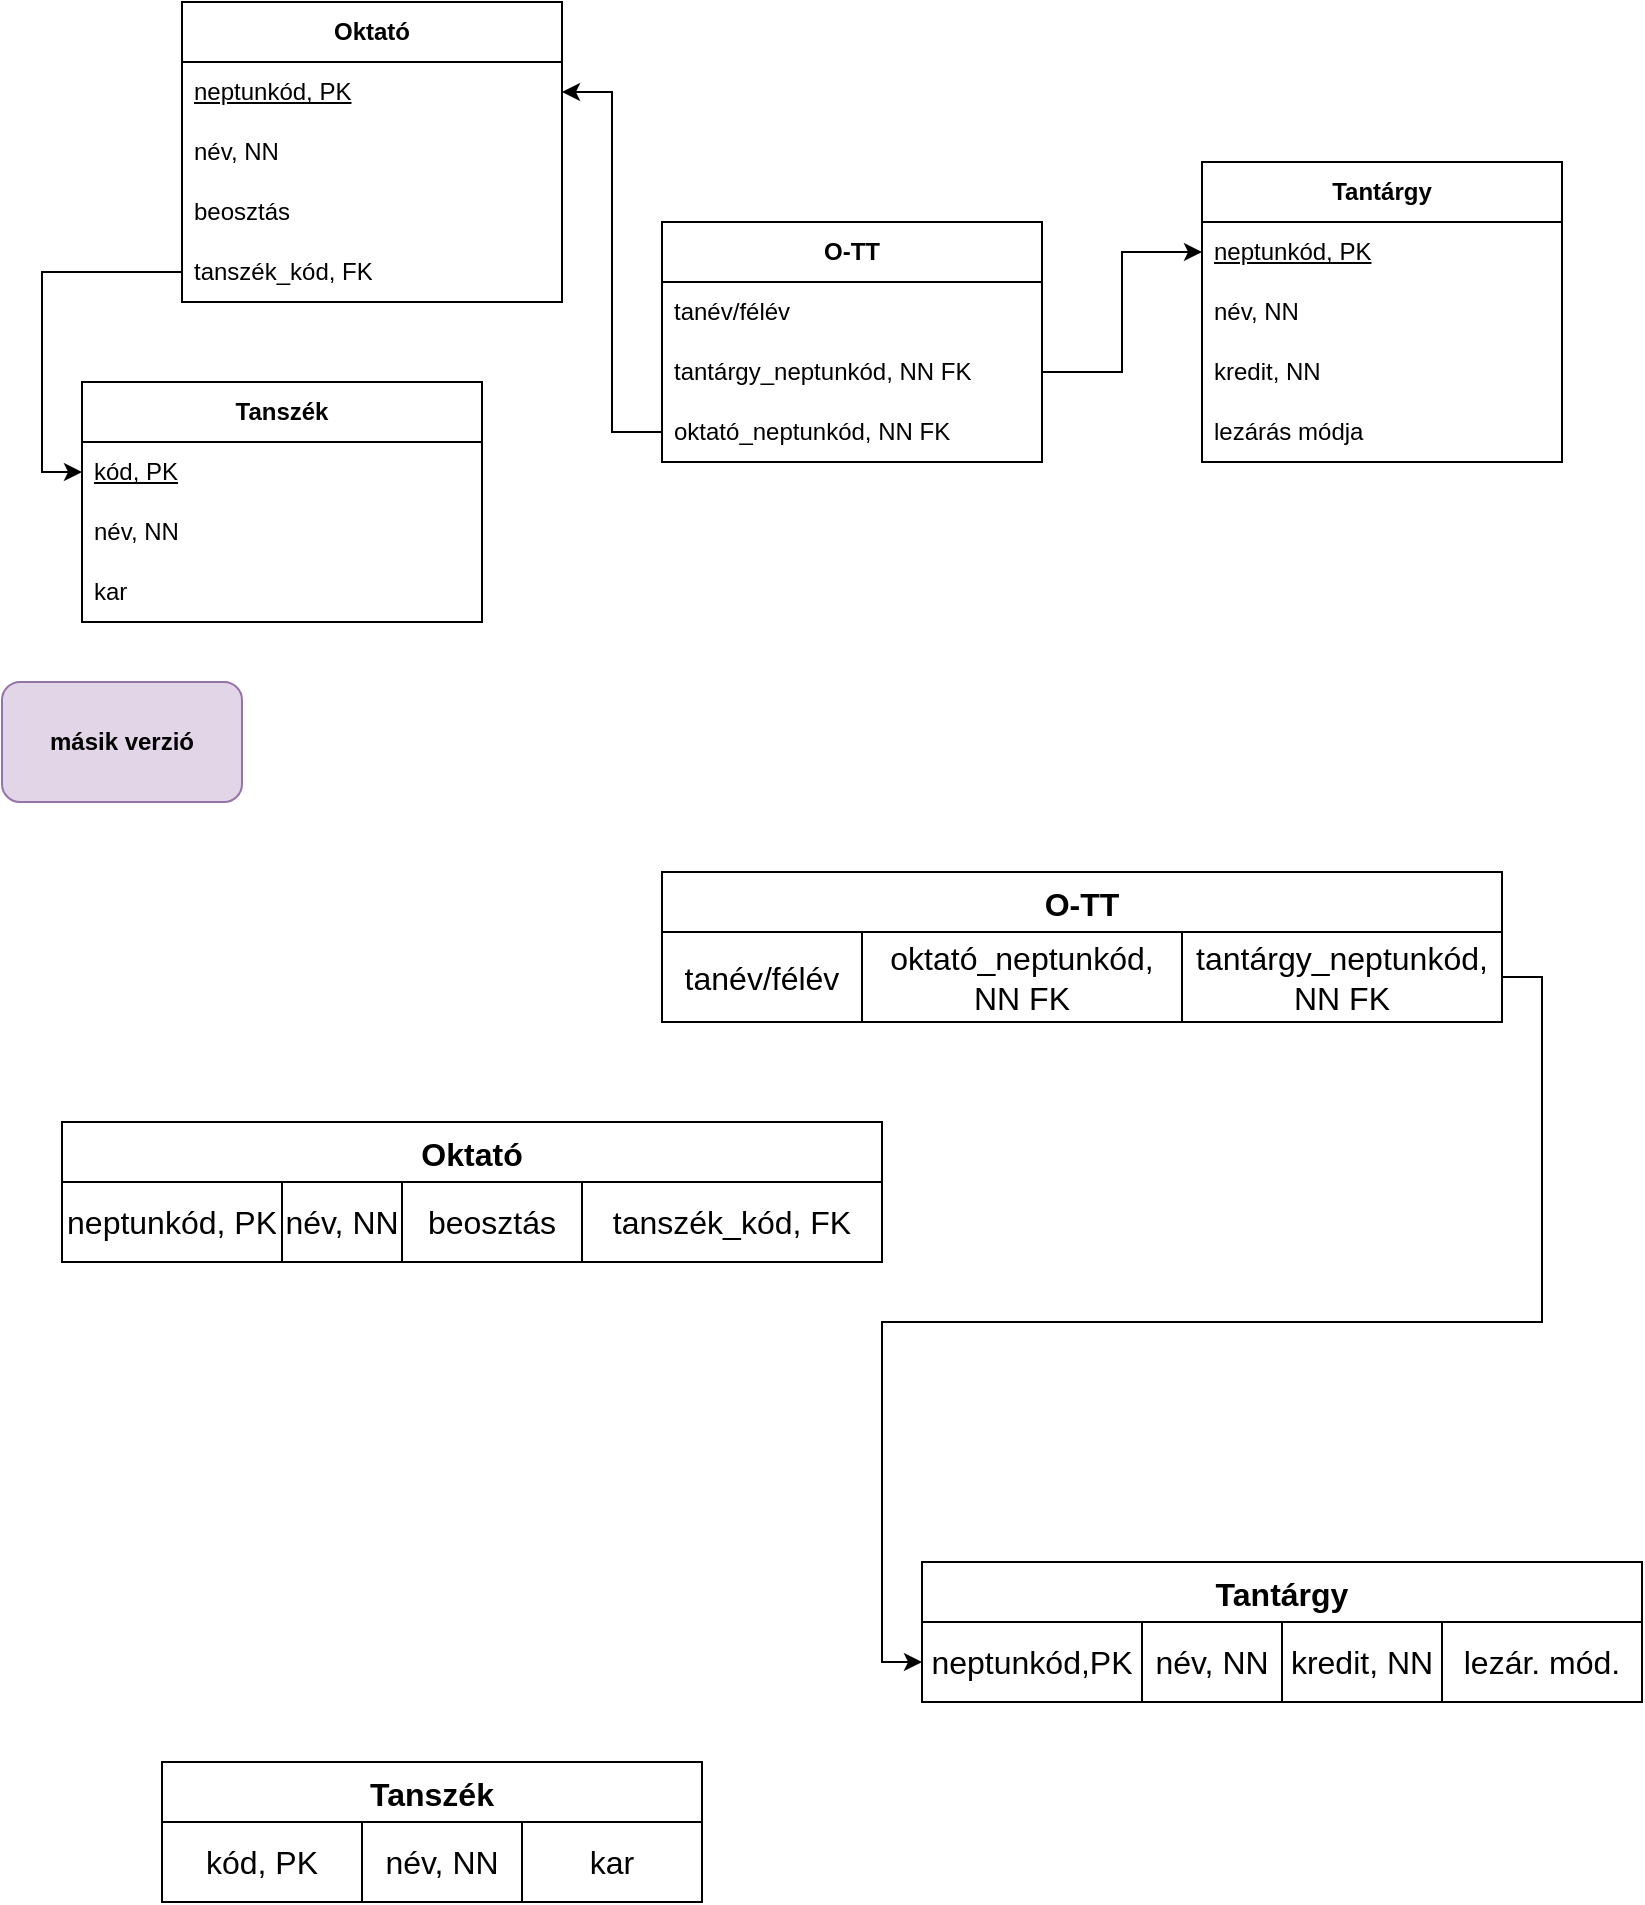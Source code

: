 <mxfile version="24.7.17">
  <diagram name="Page-1" id="47YrY2Z1j2PKTP2Dt42Q">
    <mxGraphModel dx="1904" dy="1032" grid="1" gridSize="10" guides="1" tooltips="1" connect="1" arrows="1" fold="1" page="1" pageScale="1" pageWidth="850" pageHeight="1100" math="0" shadow="0">
      <root>
        <mxCell id="0" />
        <mxCell id="1" parent="0" />
        <mxCell id="T-HMhwfZyAStWtXB5Q8O-6" value="&lt;b&gt;Tanszék&lt;/b&gt;" style="swimlane;fontStyle=0;childLayout=stackLayout;horizontal=1;startSize=30;horizontalStack=0;resizeParent=1;resizeParentMax=0;resizeLast=0;collapsible=1;marginBottom=0;whiteSpace=wrap;html=1;" vertex="1" parent="1">
          <mxGeometry x="40" y="270" width="200" height="120" as="geometry" />
        </mxCell>
        <mxCell id="T-HMhwfZyAStWtXB5Q8O-7" value="&lt;u&gt;kód, PK&lt;/u&gt;" style="text;strokeColor=none;fillColor=none;align=left;verticalAlign=middle;spacingLeft=4;spacingRight=4;overflow=hidden;points=[[0,0.5],[1,0.5]];portConstraint=eastwest;rotatable=0;whiteSpace=wrap;html=1;" vertex="1" parent="T-HMhwfZyAStWtXB5Q8O-6">
          <mxGeometry y="30" width="200" height="30" as="geometry" />
        </mxCell>
        <mxCell id="T-HMhwfZyAStWtXB5Q8O-8" value="név, NN" style="text;strokeColor=none;fillColor=none;align=left;verticalAlign=middle;spacingLeft=4;spacingRight=4;overflow=hidden;points=[[0,0.5],[1,0.5]];portConstraint=eastwest;rotatable=0;whiteSpace=wrap;html=1;" vertex="1" parent="T-HMhwfZyAStWtXB5Q8O-6">
          <mxGeometry y="60" width="200" height="30" as="geometry" />
        </mxCell>
        <mxCell id="T-HMhwfZyAStWtXB5Q8O-9" value="kar" style="text;strokeColor=none;fillColor=none;align=left;verticalAlign=middle;spacingLeft=4;spacingRight=4;overflow=hidden;points=[[0,0.5],[1,0.5]];portConstraint=eastwest;rotatable=0;whiteSpace=wrap;html=1;" vertex="1" parent="T-HMhwfZyAStWtXB5Q8O-6">
          <mxGeometry y="90" width="200" height="30" as="geometry" />
        </mxCell>
        <mxCell id="T-HMhwfZyAStWtXB5Q8O-10" value="&lt;b&gt;Tantárgy&lt;/b&gt;" style="swimlane;fontStyle=0;childLayout=stackLayout;horizontal=1;startSize=30;horizontalStack=0;resizeParent=1;resizeParentMax=0;resizeLast=0;collapsible=1;marginBottom=0;whiteSpace=wrap;html=1;" vertex="1" parent="1">
          <mxGeometry x="600" y="160" width="180" height="150" as="geometry" />
        </mxCell>
        <mxCell id="T-HMhwfZyAStWtXB5Q8O-11" value="&lt;u&gt;neptunkód, PK&lt;/u&gt;" style="text;strokeColor=none;fillColor=none;align=left;verticalAlign=middle;spacingLeft=4;spacingRight=4;overflow=hidden;points=[[0,0.5],[1,0.5]];portConstraint=eastwest;rotatable=0;whiteSpace=wrap;html=1;" vertex="1" parent="T-HMhwfZyAStWtXB5Q8O-10">
          <mxGeometry y="30" width="180" height="30" as="geometry" />
        </mxCell>
        <mxCell id="T-HMhwfZyAStWtXB5Q8O-12" value="név, NN" style="text;strokeColor=none;fillColor=none;align=left;verticalAlign=middle;spacingLeft=4;spacingRight=4;overflow=hidden;points=[[0,0.5],[1,0.5]];portConstraint=eastwest;rotatable=0;whiteSpace=wrap;html=1;" vertex="1" parent="T-HMhwfZyAStWtXB5Q8O-10">
          <mxGeometry y="60" width="180" height="30" as="geometry" />
        </mxCell>
        <mxCell id="T-HMhwfZyAStWtXB5Q8O-13" value="kredit, NN" style="text;strokeColor=none;fillColor=none;align=left;verticalAlign=middle;spacingLeft=4;spacingRight=4;overflow=hidden;points=[[0,0.5],[1,0.5]];portConstraint=eastwest;rotatable=0;whiteSpace=wrap;html=1;" vertex="1" parent="T-HMhwfZyAStWtXB5Q8O-10">
          <mxGeometry y="90" width="180" height="30" as="geometry" />
        </mxCell>
        <mxCell id="T-HMhwfZyAStWtXB5Q8O-47" value="lezárás módja" style="text;strokeColor=none;fillColor=none;align=left;verticalAlign=middle;spacingLeft=4;spacingRight=4;overflow=hidden;points=[[0,0.5],[1,0.5]];portConstraint=eastwest;rotatable=0;whiteSpace=wrap;html=1;" vertex="1" parent="T-HMhwfZyAStWtXB5Q8O-10">
          <mxGeometry y="120" width="180" height="30" as="geometry" />
        </mxCell>
        <mxCell id="T-HMhwfZyAStWtXB5Q8O-14" value="&lt;b&gt;Oktató&lt;/b&gt;" style="swimlane;fontStyle=0;childLayout=stackLayout;horizontal=1;startSize=30;horizontalStack=0;resizeParent=1;resizeParentMax=0;resizeLast=0;collapsible=1;marginBottom=0;whiteSpace=wrap;html=1;" vertex="1" parent="1">
          <mxGeometry x="90" y="80" width="190" height="150" as="geometry" />
        </mxCell>
        <mxCell id="T-HMhwfZyAStWtXB5Q8O-15" value="&lt;u&gt;neptunkód, PK&lt;/u&gt;" style="text;strokeColor=none;fillColor=none;align=left;verticalAlign=middle;spacingLeft=4;spacingRight=4;overflow=hidden;points=[[0,0.5],[1,0.5]];portConstraint=eastwest;rotatable=0;whiteSpace=wrap;html=1;" vertex="1" parent="T-HMhwfZyAStWtXB5Q8O-14">
          <mxGeometry y="30" width="190" height="30" as="geometry" />
        </mxCell>
        <mxCell id="T-HMhwfZyAStWtXB5Q8O-16" value="név, NN" style="text;strokeColor=none;fillColor=none;align=left;verticalAlign=middle;spacingLeft=4;spacingRight=4;overflow=hidden;points=[[0,0.5],[1,0.5]];portConstraint=eastwest;rotatable=0;whiteSpace=wrap;html=1;" vertex="1" parent="T-HMhwfZyAStWtXB5Q8O-14">
          <mxGeometry y="60" width="190" height="30" as="geometry" />
        </mxCell>
        <mxCell id="T-HMhwfZyAStWtXB5Q8O-17" value="beosztás" style="text;strokeColor=none;fillColor=none;align=left;verticalAlign=middle;spacingLeft=4;spacingRight=4;overflow=hidden;points=[[0,0.5],[1,0.5]];portConstraint=eastwest;rotatable=0;whiteSpace=wrap;html=1;" vertex="1" parent="T-HMhwfZyAStWtXB5Q8O-14">
          <mxGeometry y="90" width="190" height="30" as="geometry" />
        </mxCell>
        <mxCell id="T-HMhwfZyAStWtXB5Q8O-51" value="tanszék_kód, FK" style="text;strokeColor=none;fillColor=none;align=left;verticalAlign=middle;spacingLeft=4;spacingRight=4;overflow=hidden;points=[[0,0.5],[1,0.5]];portConstraint=eastwest;rotatable=0;whiteSpace=wrap;html=1;" vertex="1" parent="T-HMhwfZyAStWtXB5Q8O-14">
          <mxGeometry y="120" width="190" height="30" as="geometry" />
        </mxCell>
        <mxCell id="T-HMhwfZyAStWtXB5Q8O-43" value="&lt;b&gt;O-TT&lt;/b&gt;" style="swimlane;fontStyle=0;childLayout=stackLayout;horizontal=1;startSize=30;horizontalStack=0;resizeParent=1;resizeParentMax=0;resizeLast=0;collapsible=1;marginBottom=0;whiteSpace=wrap;html=1;" vertex="1" parent="1">
          <mxGeometry x="330" y="190" width="190" height="120" as="geometry" />
        </mxCell>
        <mxCell id="T-HMhwfZyAStWtXB5Q8O-44" value="tanév/félév" style="text;strokeColor=none;fillColor=none;align=left;verticalAlign=middle;spacingLeft=4;spacingRight=4;overflow=hidden;points=[[0,0.5],[1,0.5]];portConstraint=eastwest;rotatable=0;whiteSpace=wrap;html=1;" vertex="1" parent="T-HMhwfZyAStWtXB5Q8O-43">
          <mxGeometry y="30" width="190" height="30" as="geometry" />
        </mxCell>
        <mxCell id="T-HMhwfZyAStWtXB5Q8O-45" value="tantárgy_neptunkód, NN FK" style="text;strokeColor=none;fillColor=none;align=left;verticalAlign=middle;spacingLeft=4;spacingRight=4;overflow=hidden;points=[[0,0.5],[1,0.5]];portConstraint=eastwest;rotatable=0;whiteSpace=wrap;html=1;" vertex="1" parent="T-HMhwfZyAStWtXB5Q8O-43">
          <mxGeometry y="60" width="190" height="30" as="geometry" />
        </mxCell>
        <mxCell id="T-HMhwfZyAStWtXB5Q8O-46" value="oktató_neptunkód, NN FK" style="text;strokeColor=none;fillColor=none;align=left;verticalAlign=middle;spacingLeft=4;spacingRight=4;overflow=hidden;points=[[0,0.5],[1,0.5]];portConstraint=eastwest;rotatable=0;whiteSpace=wrap;html=1;" vertex="1" parent="T-HMhwfZyAStWtXB5Q8O-43">
          <mxGeometry y="90" width="190" height="30" as="geometry" />
        </mxCell>
        <mxCell id="T-HMhwfZyAStWtXB5Q8O-53" style="edgeStyle=orthogonalEdgeStyle;rounded=0;orthogonalLoop=1;jettySize=auto;html=1;entryX=0;entryY=0.5;entryDx=0;entryDy=0;" edge="1" parent="1" source="T-HMhwfZyAStWtXB5Q8O-51" target="T-HMhwfZyAStWtXB5Q8O-7">
          <mxGeometry relative="1" as="geometry" />
        </mxCell>
        <mxCell id="T-HMhwfZyAStWtXB5Q8O-54" style="edgeStyle=orthogonalEdgeStyle;rounded=0;orthogonalLoop=1;jettySize=auto;html=1;entryX=1;entryY=0.5;entryDx=0;entryDy=0;" edge="1" parent="1" source="T-HMhwfZyAStWtXB5Q8O-46" target="T-HMhwfZyAStWtXB5Q8O-15">
          <mxGeometry relative="1" as="geometry" />
        </mxCell>
        <mxCell id="T-HMhwfZyAStWtXB5Q8O-55" style="edgeStyle=orthogonalEdgeStyle;rounded=0;orthogonalLoop=1;jettySize=auto;html=1;entryX=0;entryY=0.5;entryDx=0;entryDy=0;" edge="1" parent="1" source="T-HMhwfZyAStWtXB5Q8O-45" target="T-HMhwfZyAStWtXB5Q8O-11">
          <mxGeometry relative="1" as="geometry" />
        </mxCell>
        <mxCell id="T-HMhwfZyAStWtXB5Q8O-69" value="Oktató" style="shape=table;startSize=30;container=1;collapsible=0;childLayout=tableLayout;strokeColor=default;fontSize=16;fontStyle=1" vertex="1" parent="1">
          <mxGeometry x="30" y="640" width="410" height="70" as="geometry" />
        </mxCell>
        <mxCell id="T-HMhwfZyAStWtXB5Q8O-70" value="" style="shape=tableRow;horizontal=0;startSize=0;swimlaneHead=0;swimlaneBody=0;strokeColor=inherit;top=0;left=0;bottom=0;right=0;collapsible=0;dropTarget=0;fillColor=none;points=[[0,0.5],[1,0.5]];portConstraint=eastwest;fontSize=16;" vertex="1" parent="T-HMhwfZyAStWtXB5Q8O-69">
          <mxGeometry y="30" width="410" height="40" as="geometry" />
        </mxCell>
        <mxCell id="T-HMhwfZyAStWtXB5Q8O-71" value="neptunkód, PK" style="shape=partialRectangle;html=1;whiteSpace=wrap;connectable=0;strokeColor=inherit;overflow=hidden;fillColor=none;top=0;left=0;bottom=0;right=0;pointerEvents=1;fontSize=16;" vertex="1" parent="T-HMhwfZyAStWtXB5Q8O-70">
          <mxGeometry width="110" height="40" as="geometry">
            <mxRectangle width="110" height="40" as="alternateBounds" />
          </mxGeometry>
        </mxCell>
        <mxCell id="T-HMhwfZyAStWtXB5Q8O-72" value="név, NN" style="shape=partialRectangle;html=1;whiteSpace=wrap;connectable=0;strokeColor=inherit;overflow=hidden;fillColor=none;top=0;left=0;bottom=0;right=0;pointerEvents=1;fontSize=16;" vertex="1" parent="T-HMhwfZyAStWtXB5Q8O-70">
          <mxGeometry x="110" width="60" height="40" as="geometry">
            <mxRectangle width="60" height="40" as="alternateBounds" />
          </mxGeometry>
        </mxCell>
        <mxCell id="T-HMhwfZyAStWtXB5Q8O-73" value="beosztás" style="shape=partialRectangle;html=1;whiteSpace=wrap;connectable=0;strokeColor=inherit;overflow=hidden;fillColor=none;top=0;left=0;bottom=0;right=0;pointerEvents=1;fontSize=16;" vertex="1" parent="T-HMhwfZyAStWtXB5Q8O-70">
          <mxGeometry x="170" width="90" height="40" as="geometry">
            <mxRectangle width="90" height="40" as="alternateBounds" />
          </mxGeometry>
        </mxCell>
        <mxCell id="T-HMhwfZyAStWtXB5Q8O-128" value="tanszék_kód, FK" style="shape=partialRectangle;html=1;whiteSpace=wrap;connectable=0;strokeColor=inherit;overflow=hidden;fillColor=none;top=0;left=0;bottom=0;right=0;pointerEvents=1;fontSize=16;" vertex="1" parent="T-HMhwfZyAStWtXB5Q8O-70">
          <mxGeometry x="260" width="150" height="40" as="geometry">
            <mxRectangle width="150" height="40" as="alternateBounds" />
          </mxGeometry>
        </mxCell>
        <mxCell id="T-HMhwfZyAStWtXB5Q8O-82" value="Tantárgy" style="shape=table;startSize=30;container=1;collapsible=0;childLayout=tableLayout;strokeColor=default;fontSize=16;fontStyle=1" vertex="1" parent="1">
          <mxGeometry x="460" y="860" width="360" height="70" as="geometry" />
        </mxCell>
        <mxCell id="T-HMhwfZyAStWtXB5Q8O-83" value="" style="shape=tableRow;horizontal=0;startSize=0;swimlaneHead=0;swimlaneBody=0;strokeColor=inherit;top=0;left=0;bottom=0;right=0;collapsible=0;dropTarget=0;fillColor=none;points=[[0,0.5],[1,0.5]];portConstraint=eastwest;fontSize=16;" vertex="1" parent="T-HMhwfZyAStWtXB5Q8O-82">
          <mxGeometry y="30" width="360" height="40" as="geometry" />
        </mxCell>
        <mxCell id="T-HMhwfZyAStWtXB5Q8O-84" value="neptunkód,PK" style="shape=partialRectangle;html=1;whiteSpace=wrap;connectable=0;strokeColor=inherit;overflow=hidden;fillColor=none;top=0;left=0;bottom=0;right=0;pointerEvents=1;fontSize=16;" vertex="1" parent="T-HMhwfZyAStWtXB5Q8O-83">
          <mxGeometry width="110" height="40" as="geometry">
            <mxRectangle width="110" height="40" as="alternateBounds" />
          </mxGeometry>
        </mxCell>
        <mxCell id="T-HMhwfZyAStWtXB5Q8O-85" value="név, NN" style="shape=partialRectangle;html=1;whiteSpace=wrap;connectable=0;strokeColor=inherit;overflow=hidden;fillColor=none;top=0;left=0;bottom=0;right=0;pointerEvents=1;fontSize=16;" vertex="1" parent="T-HMhwfZyAStWtXB5Q8O-83">
          <mxGeometry x="110" width="70" height="40" as="geometry">
            <mxRectangle width="70" height="40" as="alternateBounds" />
          </mxGeometry>
        </mxCell>
        <mxCell id="T-HMhwfZyAStWtXB5Q8O-86" value="kredit, NN" style="shape=partialRectangle;html=1;whiteSpace=wrap;connectable=0;strokeColor=inherit;overflow=hidden;fillColor=none;top=0;left=0;bottom=0;right=0;pointerEvents=1;fontSize=16;" vertex="1" parent="T-HMhwfZyAStWtXB5Q8O-83">
          <mxGeometry x="180" width="80" height="40" as="geometry">
            <mxRectangle width="80" height="40" as="alternateBounds" />
          </mxGeometry>
        </mxCell>
        <mxCell id="T-HMhwfZyAStWtXB5Q8O-131" value="lezár. mód." style="shape=partialRectangle;html=1;whiteSpace=wrap;connectable=0;strokeColor=inherit;overflow=hidden;fillColor=none;top=0;left=0;bottom=0;right=0;pointerEvents=1;fontSize=16;" vertex="1" parent="T-HMhwfZyAStWtXB5Q8O-83">
          <mxGeometry x="260" width="100" height="40" as="geometry">
            <mxRectangle width="100" height="40" as="alternateBounds" />
          </mxGeometry>
        </mxCell>
        <mxCell id="T-HMhwfZyAStWtXB5Q8O-95" value="Tanszék" style="shape=table;startSize=30;container=1;collapsible=0;childLayout=tableLayout;strokeColor=default;fontSize=16;fontStyle=1" vertex="1" parent="1">
          <mxGeometry x="80" y="960" width="270" height="70" as="geometry" />
        </mxCell>
        <mxCell id="T-HMhwfZyAStWtXB5Q8O-96" value="" style="shape=tableRow;horizontal=0;startSize=0;swimlaneHead=0;swimlaneBody=0;strokeColor=inherit;top=0;left=0;bottom=0;right=0;collapsible=0;dropTarget=0;fillColor=none;points=[[0,0.5],[1,0.5]];portConstraint=eastwest;fontSize=16;" vertex="1" parent="T-HMhwfZyAStWtXB5Q8O-95">
          <mxGeometry y="30" width="270" height="40" as="geometry" />
        </mxCell>
        <mxCell id="T-HMhwfZyAStWtXB5Q8O-97" value="kód, PK" style="shape=partialRectangle;html=1;whiteSpace=wrap;connectable=0;strokeColor=inherit;overflow=hidden;fillColor=none;top=0;left=0;bottom=0;right=0;pointerEvents=1;fontSize=16;" vertex="1" parent="T-HMhwfZyAStWtXB5Q8O-96">
          <mxGeometry width="100" height="40" as="geometry">
            <mxRectangle width="100" height="40" as="alternateBounds" />
          </mxGeometry>
        </mxCell>
        <mxCell id="T-HMhwfZyAStWtXB5Q8O-98" value="név, NN" style="shape=partialRectangle;html=1;whiteSpace=wrap;connectable=0;strokeColor=inherit;overflow=hidden;fillColor=none;top=0;left=0;bottom=0;right=0;pointerEvents=1;fontSize=16;" vertex="1" parent="T-HMhwfZyAStWtXB5Q8O-96">
          <mxGeometry x="100" width="80" height="40" as="geometry">
            <mxRectangle width="80" height="40" as="alternateBounds" />
          </mxGeometry>
        </mxCell>
        <mxCell id="T-HMhwfZyAStWtXB5Q8O-99" value="kar" style="shape=partialRectangle;html=1;whiteSpace=wrap;connectable=0;strokeColor=inherit;overflow=hidden;fillColor=none;top=0;left=0;bottom=0;right=0;pointerEvents=1;fontSize=16;" vertex="1" parent="T-HMhwfZyAStWtXB5Q8O-96">
          <mxGeometry x="180" width="90" height="40" as="geometry">
            <mxRectangle width="90" height="40" as="alternateBounds" />
          </mxGeometry>
        </mxCell>
        <mxCell id="T-HMhwfZyAStWtXB5Q8O-108" value="O-TT" style="shape=table;startSize=30;container=1;collapsible=0;childLayout=tableLayout;strokeColor=default;fontSize=16;fontStyle=1" vertex="1" parent="1">
          <mxGeometry x="330" y="515" width="420" height="75" as="geometry" />
        </mxCell>
        <mxCell id="T-HMhwfZyAStWtXB5Q8O-109" value="" style="shape=tableRow;horizontal=0;startSize=0;swimlaneHead=0;swimlaneBody=0;strokeColor=inherit;top=0;left=0;bottom=0;right=0;collapsible=0;dropTarget=0;fillColor=none;points=[[0,0.5],[1,0.5]];portConstraint=eastwest;fontSize=16;" vertex="1" parent="T-HMhwfZyAStWtXB5Q8O-108">
          <mxGeometry y="30" width="420" height="45" as="geometry" />
        </mxCell>
        <mxCell id="T-HMhwfZyAStWtXB5Q8O-110" value="tanév/félév" style="shape=partialRectangle;html=1;whiteSpace=wrap;connectable=0;strokeColor=inherit;overflow=hidden;fillColor=none;top=0;left=0;bottom=0;right=0;pointerEvents=1;fontSize=16;" vertex="1" parent="T-HMhwfZyAStWtXB5Q8O-109">
          <mxGeometry width="100" height="45" as="geometry">
            <mxRectangle width="100" height="45" as="alternateBounds" />
          </mxGeometry>
        </mxCell>
        <mxCell id="T-HMhwfZyAStWtXB5Q8O-111" value="oktató_neptunkód, NN FK" style="shape=partialRectangle;html=1;whiteSpace=wrap;connectable=0;strokeColor=inherit;overflow=hidden;fillColor=none;top=0;left=0;bottom=0;right=0;pointerEvents=1;fontSize=16;" vertex="1" parent="T-HMhwfZyAStWtXB5Q8O-109">
          <mxGeometry x="100" width="160" height="45" as="geometry">
            <mxRectangle width="160" height="45" as="alternateBounds" />
          </mxGeometry>
        </mxCell>
        <mxCell id="T-HMhwfZyAStWtXB5Q8O-112" value="tantárgy_neptunkód, NN FK" style="shape=partialRectangle;html=1;whiteSpace=wrap;connectable=0;strokeColor=inherit;overflow=hidden;fillColor=none;top=0;left=0;bottom=0;right=0;pointerEvents=1;fontSize=16;" vertex="1" parent="T-HMhwfZyAStWtXB5Q8O-109">
          <mxGeometry x="260" width="160" height="45" as="geometry">
            <mxRectangle width="160" height="45" as="alternateBounds" />
          </mxGeometry>
        </mxCell>
        <mxCell id="T-HMhwfZyAStWtXB5Q8O-132" value="&lt;b&gt;másik verzió&lt;/b&gt;" style="rounded=1;whiteSpace=wrap;html=1;fillColor=#e1d5e7;strokeColor=#9673a6;" vertex="1" parent="1">
          <mxGeometry y="420" width="120" height="60" as="geometry" />
        </mxCell>
        <mxCell id="T-HMhwfZyAStWtXB5Q8O-138" style="edgeStyle=orthogonalEdgeStyle;rounded=0;orthogonalLoop=1;jettySize=auto;html=1;entryX=0;entryY=0.5;entryDx=0;entryDy=0;" edge="1" parent="1" source="T-HMhwfZyAStWtXB5Q8O-109" target="T-HMhwfZyAStWtXB5Q8O-83">
          <mxGeometry relative="1" as="geometry" />
        </mxCell>
      </root>
    </mxGraphModel>
  </diagram>
</mxfile>
